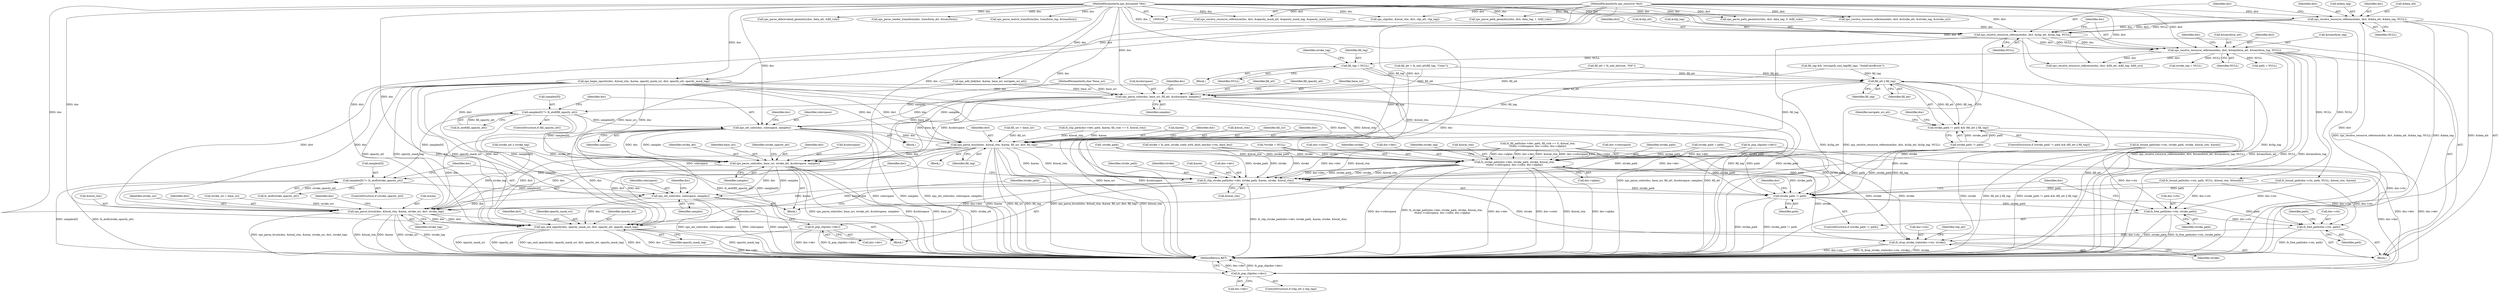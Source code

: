 digraph "0_ghostscript_60dabde18d7fe12b19da8b509bdfee9cc886aafc_3@pointer" {
"1000422" [label="(Call,fill_tag = NULL)"];
"1000361" [label="(Call,xps_resolve_resource_reference(doc, dict, &transform_att, &transform_tag, NULL))"];
"1000353" [label="(Call,xps_resolve_resource_reference(doc, dict, &clip_att, &clip_tag, NULL))"];
"1000345" [label="(Call,xps_resolve_resource_reference(doc, dict, &data_att, &data_tag, NULL))"];
"1000105" [label="(MethodParameterIn,xps_document *doc)"];
"1000108" [label="(MethodParameterIn,xps_resource *dict)"];
"1000745" [label="(Call,fill_att || fill_tag)"];
"1000741" [label="(Call,stroke_path != path && (fill_att || fill_tag))"];
"1000797" [label="(Call,xps_parse_color(doc, base_uri, fill_att, &colorspace, samples))"];
"1000806" [label="(Call,samples[0] *= fz_atof(fill_opacity_att))"];
"1000812" [label="(Call,xps_set_color(doc, colorspace, samples))"];
"1000850" [label="(Call,xps_parse_brush(doc, &local_ctm, &area, fill_uri, dict, fill_tag))"];
"1000866" [label="(Call,xps_parse_color(doc, base_uri, stroke_att, &colorspace, samples))"];
"1000875" [label="(Call,samples[0] *= fz_atof(stroke_opacity_att))"];
"1000881" [label="(Call,xps_set_color(doc, colorspace, samples))"];
"1000915" [label="(Call,xps_parse_brush(doc, &local_ctm, &area, stroke_uri, dict, stroke_tag))"];
"1000928" [label="(Call,xps_end_opacity(doc, opacity_mask_uri, dict, opacity_att, opacity_mask_tag))"];
"1000885" [label="(Call,fz_stroke_path(doc->dev, stroke_path, stroke, &local_ctm,\n\t\t\tdoc->colorspace, doc->color, doc->alpha))"];
"1000905" [label="(Call,fz_clip_stroke_path(doc->dev, stroke_path, &area, stroke, &local_ctm))"];
"1000924" [label="(Call,fz_pop_clip(doc->dev))"];
"1000960" [label="(Call,fz_pop_clip(doc->dev))"];
"1000935" [label="(Call,stroke_path != path)"];
"1000938" [label="(Call,fz_free_path(doc->ctx, stroke_path))"];
"1000943" [label="(Call,fz_free_path(doc->ctx, path))"];
"1000951" [label="(Call,fz_drop_stroke_state(doc->ctx, stroke))"];
"1000422" [label="(Call,fill_tag = NULL)"];
"1000869" [label="(Identifier,stroke_att)"];
"1000930" [label="(Identifier,opacity_mask_uri)"];
"1000919" [label="(Call,&area)"];
"1000387" [label="(Call,xps_resolve_resource_reference(doc, dict, &opacity_mask_att, &opacity_mask_tag, &opacity_mask_uri))"];
"1000960" [label="(Call,fz_pop_clip(doc->dev))"];
"1000726" [label="(Call,stroke_att || stroke_tag)"];
"1000353" [label="(Call,xps_resolve_resource_reference(doc, dict, &clip_att, &clip_tag, NULL))"];
"1000799" [label="(Identifier,base_uri)"];
"1000925" [label="(Call,doc->dev)"];
"1000868" [label="(Identifier,base_uri)"];
"1000355" [label="(Identifier,dict)"];
"1000876" [label="(Call,samples[0])"];
"1000932" [label="(Identifier,opacity_att)"];
"1000356" [label="(Call,&clip_att)"];
"1000912" [label="(Identifier,stroke)"];
"1000922" [label="(Identifier,dict)"];
"1000884" [label="(Identifier,samples)"];
"1000747" [label="(Identifier,fill_tag)"];
"1000859" [label="(Call,fz_pop_clip(doc->dev))"];
"1000674" [label="(Call,xps_clip(doc, &local_ctm, dict, clip_att, clip_tag))"];
"1000336" [label="(Call,fill_uri = base_uri)"];
"1000813" [label="(Identifier,doc)"];
"1000909" [label="(Identifier,stroke_path)"];
"1000893" [label="(Call,doc->colorspace)"];
"1000742" [label="(Call,stroke_path != path)"];
"1000904" [label="(Block,)"];
"1000200" [label="(Call,fill_att = fz_xml_att(root, \"Fill\"))"];
"1000949" [label="(Identifier,path)"];
"1000352" [label="(Identifier,NULL)"];
"1000807" [label="(Call,samples[0])"];
"1000937" [label="(Identifier,path)"];
"1000354" [label="(Identifier,doc)"];
"1000947" [label="(Identifier,path)"];
"1000910" [label="(Call,&area)"];
"1000778" [label="(Call,xps_add_link(doc, &area, base_uri, navigate_uri_att))"];
"1000896" [label="(Call,doc->color)"];
"1000346" [label="(Identifier,doc)"];
"1000944" [label="(Call,doc->ctx)"];
"1000890" [label="(Identifier,stroke)"];
"1000815" [label="(Identifier,samples)"];
"1000348" [label="(Call,&data_att)"];
"1000866" [label="(Call,xps_parse_color(doc, base_uri, stroke_att, &colorspace, samples))"];
"1000722" [label="(Call,stroke_path = path)"];
"1000852" [label="(Call,&local_ctm)"];
"1000427" [label="(Identifier,stroke_tag)"];
"1000934" [label="(ControlStructure,if (stroke_path != path))"];
"1000886" [label="(Call,doc->dev)"];
"1000361" [label="(Call,xps_resolve_resource_reference(doc, dict, &transform_att, &transform_tag, NULL))"];
"1000955" [label="(Identifier,stroke)"];
"1000362" [label="(Identifier,doc)"];
"1000838" [label="(Call,fz_clip_path(doc->dev, path, &area, fill_rule == 0, &local_ctm))"];
"1000903" [label="(Identifier,stroke_tag)"];
"1000933" [label="(Identifier,opacity_mask_tag)"];
"1000688" [label="(Call,xps_parse_abbreviated_geometry(doc, data_att, &fill_rule))"];
"1000810" [label="(Call,fz_atof(fill_opacity_att))"];
"1000854" [label="(Call,&area)"];
"1000766" [label="(Call,fz_bound_path(doc->ctx, path, NULL, &local_ctm, &area))"];
"1000929" [label="(Identifier,doc)"];
"1000712" [label="(Call,xps_parse_path_geometry(doc, dict, data_tag, 1, &fill_rule))"];
"1000883" [label="(Identifier,colorspace)"];
"1000745" [label="(Call,fill_att || fill_tag)"];
"1000891" [label="(Call,&local_ctm)"];
"1000485" [label="(Call,stroke = fz_new_stroke_state_with_dash_len(doc->ctx, dash_len))"];
"1000360" [label="(Identifier,NULL)"];
"1000777" [label="(Identifier,navigate_uri_att)"];
"1000861" [label="(Identifier,doc)"];
"1000942" [label="(Identifier,stroke_path)"];
"1000915" [label="(Call,xps_parse_brush(doc, &local_ctm, &area, stroke_uri, dict, stroke_tag))"];
"1000720" [label="(Call,!stroke_path)"];
"1000945" [label="(Identifier,doc)"];
"1000875" [label="(Call,samples[0] *= fz_atof(stroke_opacity_att))"];
"1000887" [label="(Identifier,doc)"];
"1000423" [label="(Identifier,fill_tag)"];
"1000906" [label="(Call,doc->dev)"];
"1000740" [label="(ControlStructure,if (stroke_path != path && (fill_att || fill_tag)))"];
"1000347" [label="(Identifier,dict)"];
"1000837" [label="(Block,)"];
"1000940" [label="(Identifier,doc)"];
"1000928" [label="(Call,xps_end_opacity(doc, opacity_mask_uri, dict, opacity_att, opacity_mask_tag))"];
"1000801" [label="(Call,&colorspace)"];
"1000339" [label="(Call,stroke_uri = base_uri)"];
"1000850" [label="(Call,xps_parse_brush(doc, &local_ctm, &area, fill_uri, dict, fill_tag))"];
"1000804" [label="(ControlStructure,if (fill_opacity_att))"];
"1000926" [label="(Identifier,doc)"];
"1000741" [label="(Call,stroke_path != path && (fill_att || fill_tag))"];
"1000905" [label="(Call,fz_clip_stroke_path(doc->dev, stroke_path, &area, stroke, &local_ctm))"];
"1000752" [label="(Identifier,doc)"];
"1000952" [label="(Call,doc->ctx)"];
"1000699" [label="(Call,xps_parse_path_geometry(doc, dict, data_tag, 0, &fill_rule))"];
"1000750" [label="(Call,fz_bound_path(doc->ctx, path, NULL, &local_ctm, &bounds))"];
"1000164" [label="(Call,*stroke = NULL)"];
"1000370" [label="(Identifier,doc)"];
"1000364" [label="(Call,&transform_att)"];
"1000865" [label="(Block,)"];
"1000818" [label="(Identifier,doc)"];
"1000784" [label="(Call,xps_begin_opacity(doc, &local_ctm, &area, opacity_mask_uri, dict, opacity_att, opacity_mask_tag))"];
"1000105" [label="(MethodParameterIn,xps_document *doc)"];
"1000948" [label="(Call,path = NULL)"];
"1000899" [label="(Call,doc->alpha)"];
"1000424" [label="(Identifier,NULL)"];
"1000879" [label="(Call,fz_atof(stroke_opacity_att))"];
"1000417" [label="(Call,fill_att = fz_xml_att(fill_tag, \"Color\"))"];
"1000889" [label="(Identifier,stroke_path)"];
"1000444" [label="(Call,stroke_tag = NULL)"];
"1000951" [label="(Call,fz_drop_stroke_state(doc->ctx, stroke))"];
"1000363" [label="(Identifier,dict)"];
"1000939" [label="(Call,doc->ctx)"];
"1000923" [label="(Identifier,stroke_tag)"];
"1000856" [label="(Identifier,fill_uri)"];
"1000816" [label="(Call,fz_fill_path(doc->dev, path, fill_rule == 0, &local_ctm,\n\t\t\tdoc->colorspace, doc->color, doc->alpha))"];
"1000798" [label="(Identifier,doc)"];
"1000368" [label="(Identifier,NULL)"];
"1000924" [label="(Call,fz_pop_clip(doc->dev))"];
"1000882" [label="(Identifier,doc)"];
"1000369" [label="(Call,xps_resolve_resource_reference(doc, dict, &fill_att, &fill_tag, &fill_uri))"];
"1000814" [label="(Identifier,colorspace)"];
"1000881" [label="(Call,xps_set_color(doc, colorspace, samples))"];
"1000916" [label="(Identifier,doc)"];
"1000800" [label="(Identifier,fill_att)"];
"1000943" [label="(Call,fz_free_path(doc->ctx, path))"];
"1000885" [label="(Call,fz_stroke_path(doc->dev, stroke_path, stroke, &local_ctm,\n\t\t\tdoc->colorspace, doc->color, doc->alpha))"];
"1000858" [label="(Identifier,fill_tag)"];
"1000404" [label="(Call,fill_tag && !strcmp(fz_xml_tag(fill_tag), \"SolidColorBrush\"))"];
"1000805" [label="(Identifier,fill_opacity_att)"];
"1000730" [label="(Call,fz_bound_path(doc->ctx, stroke_path, stroke, &local_ctm, &area))"];
"1000652" [label="(Call,xps_parse_render_transform(doc, transform_att, &transform))"];
"1000659" [label="(Call,xps_parse_matrix_transform(doc, transform_tag, &transform))"];
"1000958" [label="(Identifier,clip_att)"];
"1000796" [label="(Block,)"];
"1000806" [label="(Call,samples[0] *= fz_atof(fill_opacity_att))"];
"1000803" [label="(Identifier,samples)"];
"1000913" [label="(Call,&local_ctm)"];
"1000961" [label="(Call,doc->dev)"];
"1000873" [label="(ControlStructure,if (stroke_opacity_att))"];
"1000851" [label="(Identifier,doc)"];
"1000964" [label="(MethodReturn,RET)"];
"1000936" [label="(Identifier,stroke_path)"];
"1000872" [label="(Identifier,samples)"];
"1000358" [label="(Call,&clip_tag)"];
"1000107" [label="(MethodParameterIn,char *base_uri)"];
"1000746" [label="(Identifier,fill_att)"];
"1000917" [label="(Call,&local_ctm)"];
"1000797" [label="(Call,xps_parse_color(doc, base_uri, fill_att, &colorspace, samples))"];
"1000350" [label="(Call,&data_tag)"];
"1000935" [label="(Call,stroke_path != path)"];
"1000378" [label="(Call,xps_resolve_resource_reference(doc, dict, &stroke_att, &stroke_tag, &stroke_uri))"];
"1000874" [label="(Identifier,stroke_opacity_att)"];
"1000931" [label="(Identifier,dict)"];
"1000345" [label="(Call,xps_resolve_resource_reference(doc, dict, &data_att, &data_tag, NULL))"];
"1000857" [label="(Identifier,dict)"];
"1000867" [label="(Identifier,doc)"];
"1000366" [label="(Call,&transform_tag)"];
"1000108" [label="(MethodParameterIn,xps_resource *dict)"];
"1000938" [label="(Call,fz_free_path(doc->ctx, stroke_path))"];
"1000870" [label="(Call,&colorspace)"];
"1000921" [label="(Identifier,stroke_uri)"];
"1000956" [label="(ControlStructure,if (clip_att || clip_tag))"];
"1000812" [label="(Call,xps_set_color(doc, colorspace, samples))"];
"1000411" [label="(Block,)"];
"1000110" [label="(Block,)"];
"1000422" -> "1000411"  [label="AST: "];
"1000422" -> "1000424"  [label="CFG: "];
"1000423" -> "1000422"  [label="AST: "];
"1000424" -> "1000422"  [label="AST: "];
"1000427" -> "1000422"  [label="CFG: "];
"1000422" -> "1000964"  [label="DDG: fill_tag"];
"1000361" -> "1000422"  [label="DDG: NULL"];
"1000422" -> "1000745"  [label="DDG: fill_tag"];
"1000422" -> "1000850"  [label="DDG: fill_tag"];
"1000361" -> "1000110"  [label="AST: "];
"1000361" -> "1000368"  [label="CFG: "];
"1000362" -> "1000361"  [label="AST: "];
"1000363" -> "1000361"  [label="AST: "];
"1000364" -> "1000361"  [label="AST: "];
"1000366" -> "1000361"  [label="AST: "];
"1000368" -> "1000361"  [label="AST: "];
"1000370" -> "1000361"  [label="CFG: "];
"1000361" -> "1000964"  [label="DDG: xps_resolve_resource_reference(doc, dict, &transform_att, &transform_tag, NULL)"];
"1000361" -> "1000964"  [label="DDG: &transform_att"];
"1000361" -> "1000964"  [label="DDG: NULL"];
"1000361" -> "1000964"  [label="DDG: &transform_tag"];
"1000353" -> "1000361"  [label="DDG: doc"];
"1000353" -> "1000361"  [label="DDG: dict"];
"1000353" -> "1000361"  [label="DDG: NULL"];
"1000105" -> "1000361"  [label="DDG: doc"];
"1000108" -> "1000361"  [label="DDG: dict"];
"1000361" -> "1000369"  [label="DDG: doc"];
"1000361" -> "1000369"  [label="DDG: dict"];
"1000361" -> "1000444"  [label="DDG: NULL"];
"1000361" -> "1000750"  [label="DDG: NULL"];
"1000361" -> "1000766"  [label="DDG: NULL"];
"1000361" -> "1000948"  [label="DDG: NULL"];
"1000353" -> "1000110"  [label="AST: "];
"1000353" -> "1000360"  [label="CFG: "];
"1000354" -> "1000353"  [label="AST: "];
"1000355" -> "1000353"  [label="AST: "];
"1000356" -> "1000353"  [label="AST: "];
"1000358" -> "1000353"  [label="AST: "];
"1000360" -> "1000353"  [label="AST: "];
"1000362" -> "1000353"  [label="CFG: "];
"1000353" -> "1000964"  [label="DDG: &clip_att"];
"1000353" -> "1000964"  [label="DDG: xps_resolve_resource_reference(doc, dict, &clip_att, &clip_tag, NULL)"];
"1000353" -> "1000964"  [label="DDG: &clip_tag"];
"1000345" -> "1000353"  [label="DDG: doc"];
"1000345" -> "1000353"  [label="DDG: dict"];
"1000345" -> "1000353"  [label="DDG: NULL"];
"1000105" -> "1000353"  [label="DDG: doc"];
"1000108" -> "1000353"  [label="DDG: dict"];
"1000345" -> "1000110"  [label="AST: "];
"1000345" -> "1000352"  [label="CFG: "];
"1000346" -> "1000345"  [label="AST: "];
"1000347" -> "1000345"  [label="AST: "];
"1000348" -> "1000345"  [label="AST: "];
"1000350" -> "1000345"  [label="AST: "];
"1000352" -> "1000345"  [label="AST: "];
"1000354" -> "1000345"  [label="CFG: "];
"1000345" -> "1000964"  [label="DDG: &data_att"];
"1000345" -> "1000964"  [label="DDG: &data_tag"];
"1000345" -> "1000964"  [label="DDG: xps_resolve_resource_reference(doc, dict, &data_att, &data_tag, NULL)"];
"1000105" -> "1000345"  [label="DDG: doc"];
"1000108" -> "1000345"  [label="DDG: dict"];
"1000105" -> "1000104"  [label="AST: "];
"1000105" -> "1000964"  [label="DDG: doc"];
"1000105" -> "1000369"  [label="DDG: doc"];
"1000105" -> "1000378"  [label="DDG: doc"];
"1000105" -> "1000387"  [label="DDG: doc"];
"1000105" -> "1000652"  [label="DDG: doc"];
"1000105" -> "1000659"  [label="DDG: doc"];
"1000105" -> "1000674"  [label="DDG: doc"];
"1000105" -> "1000688"  [label="DDG: doc"];
"1000105" -> "1000699"  [label="DDG: doc"];
"1000105" -> "1000712"  [label="DDG: doc"];
"1000105" -> "1000778"  [label="DDG: doc"];
"1000105" -> "1000784"  [label="DDG: doc"];
"1000105" -> "1000797"  [label="DDG: doc"];
"1000105" -> "1000812"  [label="DDG: doc"];
"1000105" -> "1000850"  [label="DDG: doc"];
"1000105" -> "1000866"  [label="DDG: doc"];
"1000105" -> "1000881"  [label="DDG: doc"];
"1000105" -> "1000915"  [label="DDG: doc"];
"1000105" -> "1000928"  [label="DDG: doc"];
"1000108" -> "1000104"  [label="AST: "];
"1000108" -> "1000964"  [label="DDG: dict"];
"1000108" -> "1000369"  [label="DDG: dict"];
"1000108" -> "1000378"  [label="DDG: dict"];
"1000108" -> "1000387"  [label="DDG: dict"];
"1000108" -> "1000674"  [label="DDG: dict"];
"1000108" -> "1000699"  [label="DDG: dict"];
"1000108" -> "1000712"  [label="DDG: dict"];
"1000108" -> "1000784"  [label="DDG: dict"];
"1000108" -> "1000850"  [label="DDG: dict"];
"1000108" -> "1000915"  [label="DDG: dict"];
"1000108" -> "1000928"  [label="DDG: dict"];
"1000745" -> "1000741"  [label="AST: "];
"1000745" -> "1000746"  [label="CFG: "];
"1000745" -> "1000747"  [label="CFG: "];
"1000746" -> "1000745"  [label="AST: "];
"1000747" -> "1000745"  [label="AST: "];
"1000741" -> "1000745"  [label="CFG: "];
"1000745" -> "1000964"  [label="DDG: fill_tag"];
"1000745" -> "1000964"  [label="DDG: fill_att"];
"1000745" -> "1000741"  [label="DDG: fill_att"];
"1000745" -> "1000741"  [label="DDG: fill_tag"];
"1000200" -> "1000745"  [label="DDG: fill_att"];
"1000417" -> "1000745"  [label="DDG: fill_att"];
"1000404" -> "1000745"  [label="DDG: fill_tag"];
"1000745" -> "1000797"  [label="DDG: fill_att"];
"1000745" -> "1000850"  [label="DDG: fill_tag"];
"1000741" -> "1000740"  [label="AST: "];
"1000741" -> "1000742"  [label="CFG: "];
"1000742" -> "1000741"  [label="AST: "];
"1000752" -> "1000741"  [label="CFG: "];
"1000777" -> "1000741"  [label="CFG: "];
"1000741" -> "1000964"  [label="DDG: fill_att || fill_tag"];
"1000741" -> "1000964"  [label="DDG: stroke_path != path && (fill_att || fill_tag)"];
"1000742" -> "1000741"  [label="DDG: stroke_path"];
"1000742" -> "1000741"  [label="DDG: path"];
"1000797" -> "1000796"  [label="AST: "];
"1000797" -> "1000803"  [label="CFG: "];
"1000798" -> "1000797"  [label="AST: "];
"1000799" -> "1000797"  [label="AST: "];
"1000800" -> "1000797"  [label="AST: "];
"1000801" -> "1000797"  [label="AST: "];
"1000803" -> "1000797"  [label="AST: "];
"1000805" -> "1000797"  [label="CFG: "];
"1000797" -> "1000964"  [label="DDG: fill_att"];
"1000797" -> "1000964"  [label="DDG: base_uri"];
"1000797" -> "1000964"  [label="DDG: &colorspace"];
"1000797" -> "1000964"  [label="DDG: xps_parse_color(doc, base_uri, fill_att, &colorspace, samples)"];
"1000784" -> "1000797"  [label="DDG: doc"];
"1000778" -> "1000797"  [label="DDG: base_uri"];
"1000107" -> "1000797"  [label="DDG: base_uri"];
"1000200" -> "1000797"  [label="DDG: fill_att"];
"1000417" -> "1000797"  [label="DDG: fill_att"];
"1000797" -> "1000806"  [label="DDG: samples"];
"1000797" -> "1000812"  [label="DDG: doc"];
"1000797" -> "1000812"  [label="DDG: samples"];
"1000797" -> "1000866"  [label="DDG: base_uri"];
"1000797" -> "1000866"  [label="DDG: &colorspace"];
"1000806" -> "1000804"  [label="AST: "];
"1000806" -> "1000810"  [label="CFG: "];
"1000807" -> "1000806"  [label="AST: "];
"1000810" -> "1000806"  [label="AST: "];
"1000813" -> "1000806"  [label="CFG: "];
"1000806" -> "1000964"  [label="DDG: fz_atof(fill_opacity_att)"];
"1000806" -> "1000964"  [label="DDG: samples[0]"];
"1000810" -> "1000806"  [label="DDG: fill_opacity_att"];
"1000806" -> "1000812"  [label="DDG: samples[0]"];
"1000806" -> "1000866"  [label="DDG: samples[0]"];
"1000806" -> "1000875"  [label="DDG: samples[0]"];
"1000806" -> "1000881"  [label="DDG: samples[0]"];
"1000812" -> "1000796"  [label="AST: "];
"1000812" -> "1000815"  [label="CFG: "];
"1000813" -> "1000812"  [label="AST: "];
"1000814" -> "1000812"  [label="AST: "];
"1000815" -> "1000812"  [label="AST: "];
"1000818" -> "1000812"  [label="CFG: "];
"1000812" -> "1000964"  [label="DDG: colorspace"];
"1000812" -> "1000964"  [label="DDG: samples"];
"1000812" -> "1000964"  [label="DDG: xps_set_color(doc, colorspace, samples)"];
"1000812" -> "1000850"  [label="DDG: doc"];
"1000812" -> "1000866"  [label="DDG: doc"];
"1000812" -> "1000866"  [label="DDG: samples"];
"1000812" -> "1000881"  [label="DDG: colorspace"];
"1000812" -> "1000915"  [label="DDG: doc"];
"1000812" -> "1000928"  [label="DDG: doc"];
"1000850" -> "1000837"  [label="AST: "];
"1000850" -> "1000858"  [label="CFG: "];
"1000851" -> "1000850"  [label="AST: "];
"1000852" -> "1000850"  [label="AST: "];
"1000854" -> "1000850"  [label="AST: "];
"1000856" -> "1000850"  [label="AST: "];
"1000857" -> "1000850"  [label="AST: "];
"1000858" -> "1000850"  [label="AST: "];
"1000861" -> "1000850"  [label="CFG: "];
"1000850" -> "1000964"  [label="DDG: fill_tag"];
"1000850" -> "1000964"  [label="DDG: xps_parse_brush(doc, &local_ctm, &area, fill_uri, dict, fill_tag)"];
"1000850" -> "1000964"  [label="DDG: &local_ctm"];
"1000850" -> "1000964"  [label="DDG: &area"];
"1000850" -> "1000964"  [label="DDG: fill_uri"];
"1000784" -> "1000850"  [label="DDG: doc"];
"1000784" -> "1000850"  [label="DDG: dict"];
"1000838" -> "1000850"  [label="DDG: &local_ctm"];
"1000838" -> "1000850"  [label="DDG: &area"];
"1000336" -> "1000850"  [label="DDG: fill_uri"];
"1000404" -> "1000850"  [label="DDG: fill_tag"];
"1000850" -> "1000866"  [label="DDG: doc"];
"1000850" -> "1000885"  [label="DDG: &local_ctm"];
"1000850" -> "1000905"  [label="DDG: &area"];
"1000850" -> "1000905"  [label="DDG: &local_ctm"];
"1000850" -> "1000915"  [label="DDG: doc"];
"1000850" -> "1000915"  [label="DDG: dict"];
"1000850" -> "1000928"  [label="DDG: doc"];
"1000850" -> "1000928"  [label="DDG: dict"];
"1000866" -> "1000865"  [label="AST: "];
"1000866" -> "1000872"  [label="CFG: "];
"1000867" -> "1000866"  [label="AST: "];
"1000868" -> "1000866"  [label="AST: "];
"1000869" -> "1000866"  [label="AST: "];
"1000870" -> "1000866"  [label="AST: "];
"1000872" -> "1000866"  [label="AST: "];
"1000874" -> "1000866"  [label="CFG: "];
"1000866" -> "1000964"  [label="DDG: xps_parse_color(doc, base_uri, stroke_att, &colorspace, samples)"];
"1000866" -> "1000964"  [label="DDG: &colorspace"];
"1000866" -> "1000964"  [label="DDG: base_uri"];
"1000866" -> "1000964"  [label="DDG: stroke_att"];
"1000784" -> "1000866"  [label="DDG: doc"];
"1000778" -> "1000866"  [label="DDG: base_uri"];
"1000107" -> "1000866"  [label="DDG: base_uri"];
"1000726" -> "1000866"  [label="DDG: stroke_att"];
"1000866" -> "1000875"  [label="DDG: samples"];
"1000866" -> "1000881"  [label="DDG: doc"];
"1000866" -> "1000881"  [label="DDG: samples"];
"1000875" -> "1000873"  [label="AST: "];
"1000875" -> "1000879"  [label="CFG: "];
"1000876" -> "1000875"  [label="AST: "];
"1000879" -> "1000875"  [label="AST: "];
"1000882" -> "1000875"  [label="CFG: "];
"1000875" -> "1000964"  [label="DDG: fz_atof(stroke_opacity_att)"];
"1000875" -> "1000964"  [label="DDG: samples[0]"];
"1000879" -> "1000875"  [label="DDG: stroke_opacity_att"];
"1000875" -> "1000881"  [label="DDG: samples[0]"];
"1000881" -> "1000865"  [label="AST: "];
"1000881" -> "1000884"  [label="CFG: "];
"1000882" -> "1000881"  [label="AST: "];
"1000883" -> "1000881"  [label="AST: "];
"1000884" -> "1000881"  [label="AST: "];
"1000887" -> "1000881"  [label="CFG: "];
"1000881" -> "1000964"  [label="DDG: xps_set_color(doc, colorspace, samples)"];
"1000881" -> "1000964"  [label="DDG: colorspace"];
"1000881" -> "1000964"  [label="DDG: samples"];
"1000881" -> "1000915"  [label="DDG: doc"];
"1000881" -> "1000928"  [label="DDG: doc"];
"1000915" -> "1000904"  [label="AST: "];
"1000915" -> "1000923"  [label="CFG: "];
"1000916" -> "1000915"  [label="AST: "];
"1000917" -> "1000915"  [label="AST: "];
"1000919" -> "1000915"  [label="AST: "];
"1000921" -> "1000915"  [label="AST: "];
"1000922" -> "1000915"  [label="AST: "];
"1000923" -> "1000915"  [label="AST: "];
"1000926" -> "1000915"  [label="CFG: "];
"1000915" -> "1000964"  [label="DDG: &area"];
"1000915" -> "1000964"  [label="DDG: stroke_uri"];
"1000915" -> "1000964"  [label="DDG: stroke_tag"];
"1000915" -> "1000964"  [label="DDG: xps_parse_brush(doc, &local_ctm, &area, stroke_uri, dict, stroke_tag)"];
"1000915" -> "1000964"  [label="DDG: &local_ctm"];
"1000784" -> "1000915"  [label="DDG: doc"];
"1000784" -> "1000915"  [label="DDG: dict"];
"1000905" -> "1000915"  [label="DDG: &local_ctm"];
"1000905" -> "1000915"  [label="DDG: &area"];
"1000339" -> "1000915"  [label="DDG: stroke_uri"];
"1000726" -> "1000915"  [label="DDG: stroke_tag"];
"1000915" -> "1000928"  [label="DDG: doc"];
"1000915" -> "1000928"  [label="DDG: dict"];
"1000928" -> "1000110"  [label="AST: "];
"1000928" -> "1000933"  [label="CFG: "];
"1000929" -> "1000928"  [label="AST: "];
"1000930" -> "1000928"  [label="AST: "];
"1000931" -> "1000928"  [label="AST: "];
"1000932" -> "1000928"  [label="AST: "];
"1000933" -> "1000928"  [label="AST: "];
"1000936" -> "1000928"  [label="CFG: "];
"1000928" -> "1000964"  [label="DDG: doc"];
"1000928" -> "1000964"  [label="DDG: opacity_mask_tag"];
"1000928" -> "1000964"  [label="DDG: opacity_mask_uri"];
"1000928" -> "1000964"  [label="DDG: opacity_att"];
"1000928" -> "1000964"  [label="DDG: xps_end_opacity(doc, opacity_mask_uri, dict, opacity_att, opacity_mask_tag)"];
"1000928" -> "1000964"  [label="DDG: dict"];
"1000784" -> "1000928"  [label="DDG: doc"];
"1000784" -> "1000928"  [label="DDG: opacity_mask_uri"];
"1000784" -> "1000928"  [label="DDG: dict"];
"1000784" -> "1000928"  [label="DDG: opacity_att"];
"1000784" -> "1000928"  [label="DDG: opacity_mask_tag"];
"1000885" -> "1000865"  [label="AST: "];
"1000885" -> "1000899"  [label="CFG: "];
"1000886" -> "1000885"  [label="AST: "];
"1000889" -> "1000885"  [label="AST: "];
"1000890" -> "1000885"  [label="AST: "];
"1000891" -> "1000885"  [label="AST: "];
"1000893" -> "1000885"  [label="AST: "];
"1000896" -> "1000885"  [label="AST: "];
"1000899" -> "1000885"  [label="AST: "];
"1000903" -> "1000885"  [label="CFG: "];
"1000885" -> "1000964"  [label="DDG: &local_ctm"];
"1000885" -> "1000964"  [label="DDG: doc->alpha"];
"1000885" -> "1000964"  [label="DDG: doc->colorspace"];
"1000885" -> "1000964"  [label="DDG: fz_stroke_path(doc->dev, stroke_path, stroke, &local_ctm,\n\t\t\tdoc->colorspace, doc->color, doc->alpha)"];
"1000885" -> "1000964"  [label="DDG: doc->dev"];
"1000885" -> "1000964"  [label="DDG: doc->color"];
"1000816" -> "1000885"  [label="DDG: doc->dev"];
"1000816" -> "1000885"  [label="DDG: &local_ctm"];
"1000816" -> "1000885"  [label="DDG: doc->colorspace"];
"1000816" -> "1000885"  [label="DDG: doc->color"];
"1000816" -> "1000885"  [label="DDG: doc->alpha"];
"1000859" -> "1000885"  [label="DDG: doc->dev"];
"1000720" -> "1000885"  [label="DDG: stroke_path"];
"1000742" -> "1000885"  [label="DDG: stroke_path"];
"1000722" -> "1000885"  [label="DDG: stroke_path"];
"1000485" -> "1000885"  [label="DDG: stroke"];
"1000730" -> "1000885"  [label="DDG: stroke"];
"1000164" -> "1000885"  [label="DDG: stroke"];
"1000784" -> "1000885"  [label="DDG: &local_ctm"];
"1000885" -> "1000905"  [label="DDG: doc->dev"];
"1000885" -> "1000905"  [label="DDG: stroke_path"];
"1000885" -> "1000905"  [label="DDG: stroke"];
"1000885" -> "1000905"  [label="DDG: &local_ctm"];
"1000885" -> "1000935"  [label="DDG: stroke_path"];
"1000885" -> "1000951"  [label="DDG: stroke"];
"1000885" -> "1000960"  [label="DDG: doc->dev"];
"1000905" -> "1000904"  [label="AST: "];
"1000905" -> "1000913"  [label="CFG: "];
"1000906" -> "1000905"  [label="AST: "];
"1000909" -> "1000905"  [label="AST: "];
"1000910" -> "1000905"  [label="AST: "];
"1000912" -> "1000905"  [label="AST: "];
"1000913" -> "1000905"  [label="AST: "];
"1000916" -> "1000905"  [label="CFG: "];
"1000905" -> "1000964"  [label="DDG: fz_clip_stroke_path(doc->dev, stroke_path, &area, stroke, &local_ctm)"];
"1000816" -> "1000905"  [label="DDG: doc->dev"];
"1000816" -> "1000905"  [label="DDG: &local_ctm"];
"1000859" -> "1000905"  [label="DDG: doc->dev"];
"1000720" -> "1000905"  [label="DDG: stroke_path"];
"1000742" -> "1000905"  [label="DDG: stroke_path"];
"1000722" -> "1000905"  [label="DDG: stroke_path"];
"1000784" -> "1000905"  [label="DDG: &area"];
"1000784" -> "1000905"  [label="DDG: &local_ctm"];
"1000485" -> "1000905"  [label="DDG: stroke"];
"1000730" -> "1000905"  [label="DDG: stroke"];
"1000164" -> "1000905"  [label="DDG: stroke"];
"1000905" -> "1000924"  [label="DDG: doc->dev"];
"1000905" -> "1000935"  [label="DDG: stroke_path"];
"1000905" -> "1000951"  [label="DDG: stroke"];
"1000924" -> "1000904"  [label="AST: "];
"1000924" -> "1000925"  [label="CFG: "];
"1000925" -> "1000924"  [label="AST: "];
"1000929" -> "1000924"  [label="CFG: "];
"1000924" -> "1000964"  [label="DDG: doc->dev"];
"1000924" -> "1000964"  [label="DDG: fz_pop_clip(doc->dev)"];
"1000924" -> "1000960"  [label="DDG: doc->dev"];
"1000960" -> "1000956"  [label="AST: "];
"1000960" -> "1000961"  [label="CFG: "];
"1000961" -> "1000960"  [label="AST: "];
"1000964" -> "1000960"  [label="CFG: "];
"1000960" -> "1000964"  [label="DDG: doc->dev"];
"1000960" -> "1000964"  [label="DDG: fz_pop_clip(doc->dev)"];
"1000859" -> "1000960"  [label="DDG: doc->dev"];
"1000816" -> "1000960"  [label="DDG: doc->dev"];
"1000935" -> "1000934"  [label="AST: "];
"1000935" -> "1000937"  [label="CFG: "];
"1000936" -> "1000935"  [label="AST: "];
"1000937" -> "1000935"  [label="AST: "];
"1000940" -> "1000935"  [label="CFG: "];
"1000945" -> "1000935"  [label="CFG: "];
"1000935" -> "1000964"  [label="DDG: stroke_path"];
"1000935" -> "1000964"  [label="DDG: stroke_path != path"];
"1000720" -> "1000935"  [label="DDG: stroke_path"];
"1000742" -> "1000935"  [label="DDG: stroke_path"];
"1000742" -> "1000935"  [label="DDG: path"];
"1000722" -> "1000935"  [label="DDG: stroke_path"];
"1000750" -> "1000935"  [label="DDG: path"];
"1000816" -> "1000935"  [label="DDG: path"];
"1000766" -> "1000935"  [label="DDG: path"];
"1000838" -> "1000935"  [label="DDG: path"];
"1000935" -> "1000938"  [label="DDG: stroke_path"];
"1000935" -> "1000943"  [label="DDG: path"];
"1000938" -> "1000934"  [label="AST: "];
"1000938" -> "1000942"  [label="CFG: "];
"1000939" -> "1000938"  [label="AST: "];
"1000942" -> "1000938"  [label="AST: "];
"1000945" -> "1000938"  [label="CFG: "];
"1000938" -> "1000964"  [label="DDG: stroke_path"];
"1000938" -> "1000964"  [label="DDG: fz_free_path(doc->ctx, stroke_path)"];
"1000750" -> "1000938"  [label="DDG: doc->ctx"];
"1000766" -> "1000938"  [label="DDG: doc->ctx"];
"1000730" -> "1000938"  [label="DDG: doc->ctx"];
"1000938" -> "1000943"  [label="DDG: doc->ctx"];
"1000943" -> "1000110"  [label="AST: "];
"1000943" -> "1000947"  [label="CFG: "];
"1000944" -> "1000943"  [label="AST: "];
"1000947" -> "1000943"  [label="AST: "];
"1000949" -> "1000943"  [label="CFG: "];
"1000943" -> "1000964"  [label="DDG: fz_free_path(doc->ctx, path)"];
"1000750" -> "1000943"  [label="DDG: doc->ctx"];
"1000766" -> "1000943"  [label="DDG: doc->ctx"];
"1000730" -> "1000943"  [label="DDG: doc->ctx"];
"1000943" -> "1000951"  [label="DDG: doc->ctx"];
"1000951" -> "1000110"  [label="AST: "];
"1000951" -> "1000955"  [label="CFG: "];
"1000952" -> "1000951"  [label="AST: "];
"1000955" -> "1000951"  [label="AST: "];
"1000958" -> "1000951"  [label="CFG: "];
"1000951" -> "1000964"  [label="DDG: doc->ctx"];
"1000951" -> "1000964"  [label="DDG: fz_drop_stroke_state(doc->ctx, stroke)"];
"1000951" -> "1000964"  [label="DDG: stroke"];
"1000485" -> "1000951"  [label="DDG: stroke"];
"1000730" -> "1000951"  [label="DDG: stroke"];
"1000164" -> "1000951"  [label="DDG: stroke"];
}
